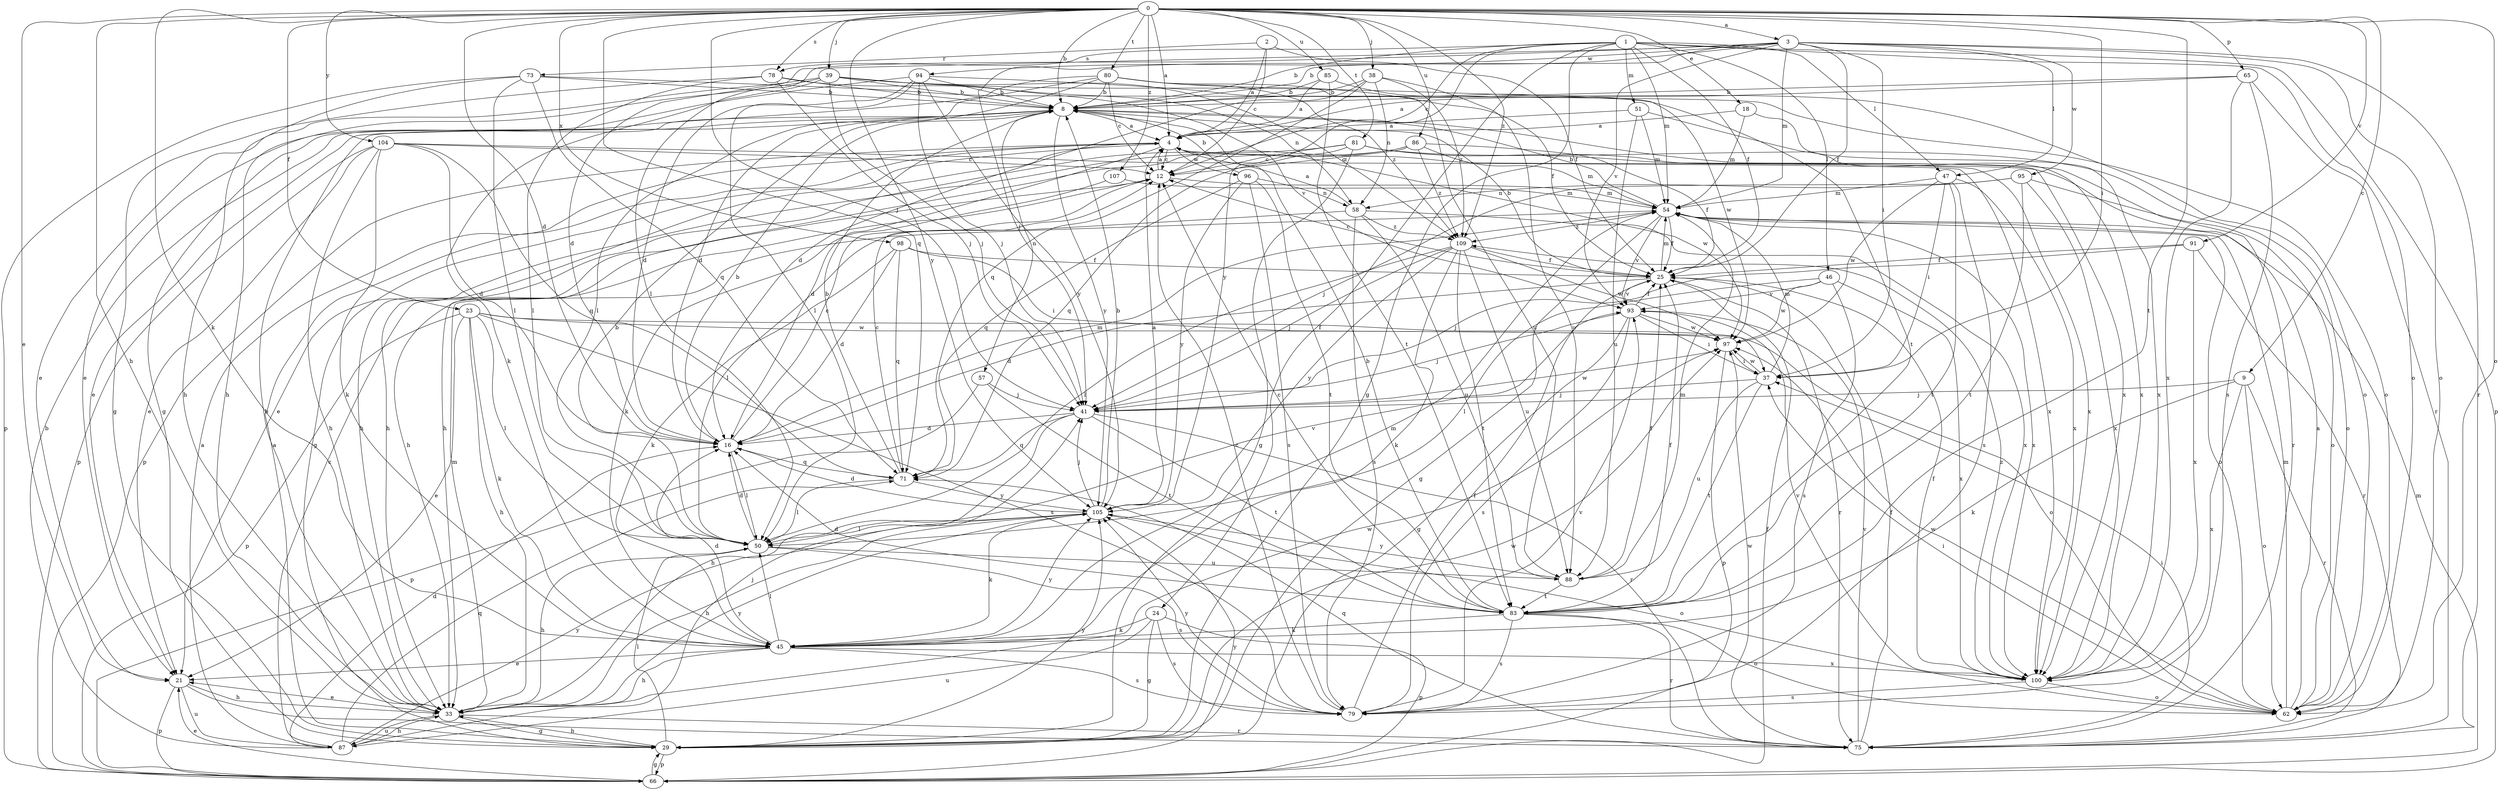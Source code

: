 strict digraph  {
0;
1;
2;
3;
4;
8;
9;
12;
16;
18;
21;
23;
24;
25;
29;
33;
37;
38;
39;
41;
45;
46;
47;
50;
51;
54;
57;
58;
62;
65;
66;
71;
73;
75;
78;
79;
80;
81;
83;
85;
86;
87;
88;
91;
93;
94;
95;
96;
97;
98;
100;
104;
105;
107;
109;
0 -> 3  [label=a];
0 -> 4  [label=a];
0 -> 8  [label=b];
0 -> 9  [label=c];
0 -> 16  [label=d];
0 -> 18  [label=e];
0 -> 21  [label=e];
0 -> 23  [label=f];
0 -> 33  [label=h];
0 -> 37  [label=i];
0 -> 38  [label=j];
0 -> 39  [label=j];
0 -> 41  [label=j];
0 -> 45  [label=k];
0 -> 62  [label=o];
0 -> 65  [label=p];
0 -> 71  [label=q];
0 -> 78  [label=s];
0 -> 80  [label=t];
0 -> 81  [label=t];
0 -> 83  [label=t];
0 -> 85  [label=u];
0 -> 86  [label=u];
0 -> 91  [label=v];
0 -> 98  [label=x];
0 -> 104  [label=y];
0 -> 105  [label=y];
0 -> 107  [label=z];
0 -> 109  [label=z];
1 -> 8  [label=b];
1 -> 12  [label=c];
1 -> 24  [label=f];
1 -> 25  [label=f];
1 -> 29  [label=g];
1 -> 46  [label=l];
1 -> 47  [label=l];
1 -> 51  [label=m];
1 -> 54  [label=m];
1 -> 62  [label=o];
1 -> 66  [label=p];
1 -> 78  [label=s];
1 -> 105  [label=y];
2 -> 4  [label=a];
2 -> 12  [label=c];
2 -> 25  [label=f];
2 -> 73  [label=r];
3 -> 8  [label=b];
3 -> 16  [label=d];
3 -> 25  [label=f];
3 -> 37  [label=i];
3 -> 41  [label=j];
3 -> 47  [label=l];
3 -> 50  [label=l];
3 -> 54  [label=m];
3 -> 62  [label=o];
3 -> 75  [label=r];
3 -> 93  [label=v];
3 -> 94  [label=w];
3 -> 95  [label=w];
4 -> 12  [label=c];
4 -> 16  [label=d];
4 -> 29  [label=g];
4 -> 33  [label=h];
4 -> 66  [label=p];
4 -> 96  [label=w];
4 -> 97  [label=w];
8 -> 4  [label=a];
8 -> 21  [label=e];
8 -> 57  [label=n];
8 -> 100  [label=x];
8 -> 105  [label=y];
9 -> 41  [label=j];
9 -> 45  [label=k];
9 -> 62  [label=o];
9 -> 75  [label=r];
9 -> 100  [label=x];
12 -> 4  [label=a];
12 -> 33  [label=h];
12 -> 54  [label=m];
16 -> 8  [label=b];
16 -> 12  [label=c];
16 -> 50  [label=l];
16 -> 54  [label=m];
16 -> 71  [label=q];
18 -> 4  [label=a];
18 -> 54  [label=m];
18 -> 100  [label=x];
21 -> 33  [label=h];
21 -> 66  [label=p];
21 -> 75  [label=r];
21 -> 87  [label=u];
23 -> 21  [label=e];
23 -> 33  [label=h];
23 -> 45  [label=k];
23 -> 50  [label=l];
23 -> 62  [label=o];
23 -> 66  [label=p];
23 -> 79  [label=s];
23 -> 97  [label=w];
24 -> 29  [label=g];
24 -> 45  [label=k];
24 -> 66  [label=p];
24 -> 79  [label=s];
24 -> 87  [label=u];
25 -> 8  [label=b];
25 -> 12  [label=c];
25 -> 16  [label=d];
25 -> 54  [label=m];
25 -> 75  [label=r];
25 -> 93  [label=v];
29 -> 4  [label=a];
29 -> 33  [label=h];
29 -> 50  [label=l];
29 -> 66  [label=p];
29 -> 97  [label=w];
29 -> 105  [label=y];
33 -> 8  [label=b];
33 -> 21  [label=e];
33 -> 29  [label=g];
33 -> 54  [label=m];
33 -> 75  [label=r];
33 -> 87  [label=u];
33 -> 97  [label=w];
33 -> 105  [label=y];
37 -> 41  [label=j];
37 -> 54  [label=m];
37 -> 83  [label=t];
37 -> 88  [label=u];
37 -> 97  [label=w];
38 -> 8  [label=b];
38 -> 16  [label=d];
38 -> 58  [label=n];
38 -> 71  [label=q];
38 -> 88  [label=u];
38 -> 109  [label=z];
39 -> 8  [label=b];
39 -> 21  [label=e];
39 -> 33  [label=h];
39 -> 41  [label=j];
39 -> 45  [label=k];
39 -> 62  [label=o];
39 -> 93  [label=v];
39 -> 109  [label=z];
41 -> 16  [label=d];
41 -> 33  [label=h];
41 -> 71  [label=q];
41 -> 75  [label=r];
41 -> 83  [label=t];
41 -> 97  [label=w];
45 -> 16  [label=d];
45 -> 21  [label=e];
45 -> 33  [label=h];
45 -> 50  [label=l];
45 -> 54  [label=m];
45 -> 79  [label=s];
45 -> 100  [label=x];
45 -> 105  [label=y];
46 -> 50  [label=l];
46 -> 79  [label=s];
46 -> 93  [label=v];
46 -> 97  [label=w];
46 -> 100  [label=x];
47 -> 37  [label=i];
47 -> 54  [label=m];
47 -> 79  [label=s];
47 -> 83  [label=t];
47 -> 97  [label=w];
47 -> 100  [label=x];
50 -> 8  [label=b];
50 -> 16  [label=d];
50 -> 33  [label=h];
50 -> 79  [label=s];
50 -> 88  [label=u];
50 -> 93  [label=v];
51 -> 4  [label=a];
51 -> 54  [label=m];
51 -> 88  [label=u];
51 -> 100  [label=x];
54 -> 8  [label=b];
54 -> 25  [label=f];
54 -> 29  [label=g];
54 -> 62  [label=o];
54 -> 93  [label=v];
54 -> 100  [label=x];
54 -> 109  [label=z];
57 -> 41  [label=j];
57 -> 66  [label=p];
57 -> 83  [label=t];
58 -> 4  [label=a];
58 -> 50  [label=l];
58 -> 79  [label=s];
58 -> 88  [label=u];
58 -> 100  [label=x];
58 -> 109  [label=z];
62 -> 4  [label=a];
62 -> 37  [label=i];
62 -> 54  [label=m];
62 -> 97  [label=w];
65 -> 4  [label=a];
65 -> 8  [label=b];
65 -> 75  [label=r];
65 -> 79  [label=s];
65 -> 100  [label=x];
66 -> 21  [label=e];
66 -> 25  [label=f];
66 -> 29  [label=g];
66 -> 54  [label=m];
66 -> 105  [label=y];
71 -> 8  [label=b];
71 -> 12  [label=c];
71 -> 50  [label=l];
71 -> 105  [label=y];
73 -> 8  [label=b];
73 -> 33  [label=h];
73 -> 50  [label=l];
73 -> 62  [label=o];
73 -> 66  [label=p];
73 -> 71  [label=q];
75 -> 25  [label=f];
75 -> 37  [label=i];
75 -> 71  [label=q];
75 -> 93  [label=v];
75 -> 97  [label=w];
78 -> 8  [label=b];
78 -> 29  [label=g];
78 -> 41  [label=j];
78 -> 50  [label=l];
78 -> 58  [label=n];
79 -> 12  [label=c];
79 -> 25  [label=f];
79 -> 93  [label=v];
79 -> 105  [label=y];
80 -> 8  [label=b];
80 -> 12  [label=c];
80 -> 16  [label=d];
80 -> 25  [label=f];
80 -> 29  [label=g];
80 -> 50  [label=l];
80 -> 88  [label=u];
80 -> 109  [label=z];
81 -> 12  [label=c];
81 -> 29  [label=g];
81 -> 33  [label=h];
81 -> 62  [label=o];
81 -> 71  [label=q];
81 -> 75  [label=r];
81 -> 100  [label=x];
83 -> 8  [label=b];
83 -> 12  [label=c];
83 -> 16  [label=d];
83 -> 25  [label=f];
83 -> 45  [label=k];
83 -> 62  [label=o];
83 -> 75  [label=r];
83 -> 79  [label=s];
85 -> 4  [label=a];
85 -> 8  [label=b];
85 -> 83  [label=t];
85 -> 97  [label=w];
86 -> 12  [label=c];
86 -> 21  [label=e];
86 -> 25  [label=f];
86 -> 33  [label=h];
86 -> 54  [label=m];
86 -> 109  [label=z];
87 -> 4  [label=a];
87 -> 8  [label=b];
87 -> 12  [label=c];
87 -> 16  [label=d];
87 -> 33  [label=h];
87 -> 41  [label=j];
87 -> 71  [label=q];
87 -> 105  [label=y];
88 -> 25  [label=f];
88 -> 54  [label=m];
88 -> 83  [label=t];
88 -> 105  [label=y];
91 -> 25  [label=f];
91 -> 41  [label=j];
91 -> 75  [label=r];
91 -> 100  [label=x];
93 -> 25  [label=f];
93 -> 29  [label=g];
93 -> 37  [label=i];
93 -> 41  [label=j];
93 -> 79  [label=s];
93 -> 97  [label=w];
94 -> 8  [label=b];
94 -> 16  [label=d];
94 -> 21  [label=e];
94 -> 41  [label=j];
94 -> 50  [label=l];
94 -> 83  [label=t];
94 -> 105  [label=y];
95 -> 41  [label=j];
95 -> 58  [label=n];
95 -> 62  [label=o];
95 -> 83  [label=t];
95 -> 100  [label=x];
96 -> 8  [label=b];
96 -> 58  [label=n];
96 -> 71  [label=q];
96 -> 79  [label=s];
96 -> 83  [label=t];
96 -> 105  [label=y];
97 -> 37  [label=i];
97 -> 66  [label=p];
98 -> 16  [label=d];
98 -> 25  [label=f];
98 -> 37  [label=i];
98 -> 45  [label=k];
98 -> 71  [label=q];
100 -> 25  [label=f];
100 -> 62  [label=o];
100 -> 79  [label=s];
100 -> 93  [label=v];
100 -> 109  [label=z];
104 -> 12  [label=c];
104 -> 16  [label=d];
104 -> 21  [label=e];
104 -> 33  [label=h];
104 -> 45  [label=k];
104 -> 66  [label=p];
104 -> 71  [label=q];
104 -> 100  [label=x];
105 -> 4  [label=a];
105 -> 8  [label=b];
105 -> 16  [label=d];
105 -> 33  [label=h];
105 -> 41  [label=j];
105 -> 45  [label=k];
105 -> 50  [label=l];
105 -> 62  [label=o];
107 -> 45  [label=k];
107 -> 54  [label=m];
109 -> 25  [label=f];
109 -> 41  [label=j];
109 -> 45  [label=k];
109 -> 50  [label=l];
109 -> 83  [label=t];
109 -> 88  [label=u];
109 -> 97  [label=w];
109 -> 105  [label=y];
}
